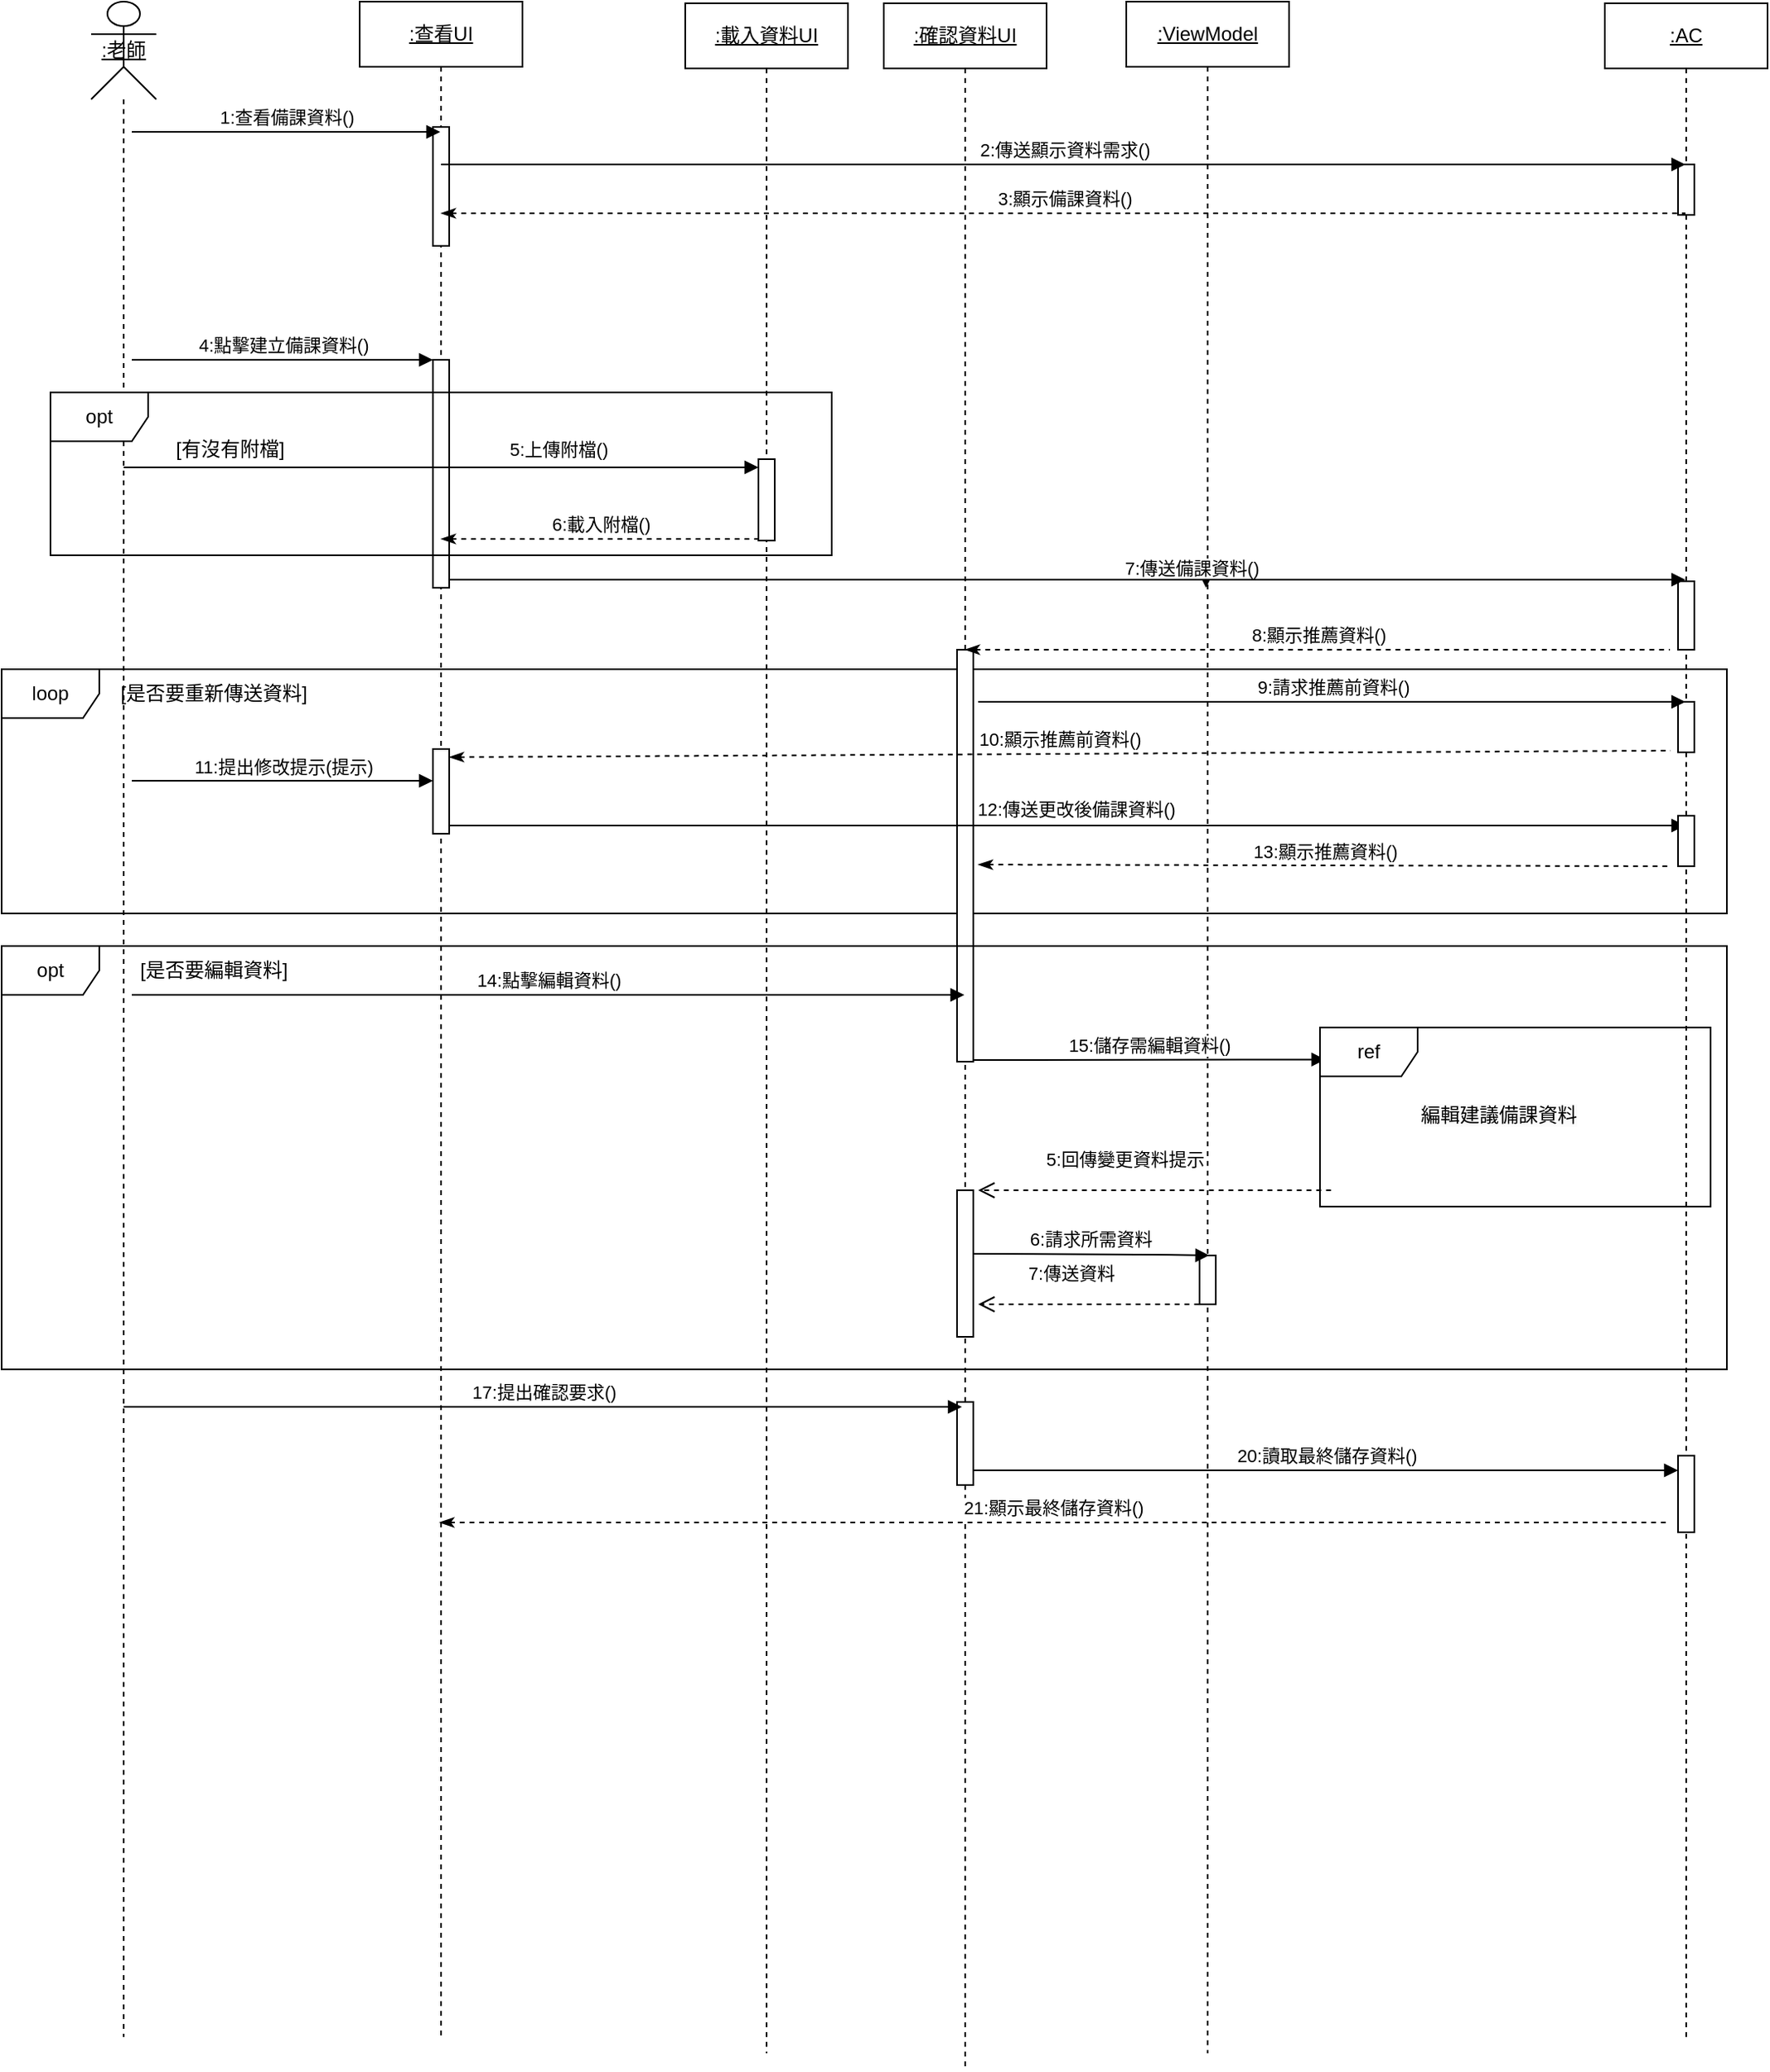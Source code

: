 <mxfile version="26.0.3">
  <diagram name="第 1 页" id="O-JAYGMxtfNgu9QWobxc">
    <mxGraphModel dx="4434" dy="637" grid="1" gridSize="10" guides="1" tooltips="1" connect="1" arrows="1" fold="1" page="1" pageScale="1" pageWidth="3300" pageHeight="4681" math="0" shadow="0">
      <root>
        <mxCell id="0" />
        <mxCell id="1" parent="0" />
        <mxCell id="cSUb0s7sQzvSsTjn1v_9-36" value="loop" style="shape=umlFrame;whiteSpace=wrap;html=1;pointerEvents=0;" parent="1" vertex="1">
          <mxGeometry x="-40" y="440" width="1060" height="150" as="geometry" />
        </mxCell>
        <mxCell id="cSUb0s7sQzvSsTjn1v_9-1" value="&lt;u&gt;:老師&lt;/u&gt;" style="shape=umlLifeline;perimeter=lifelinePerimeter;whiteSpace=wrap;html=1;container=1;dropTarget=0;collapsible=0;recursiveResize=0;outlineConnect=0;portConstraint=eastwest;newEdgeStyle={&quot;curved&quot;:0,&quot;rounded&quot;:0};participant=umlActor;size=60;" parent="1" vertex="1">
          <mxGeometry x="15" y="30" width="40" height="1250" as="geometry" />
        </mxCell>
        <mxCell id="cSUb0s7sQzvSsTjn1v_9-2" value="&lt;u&gt;:查看UI&lt;/u&gt;" style="shape=umlLifeline;perimeter=lifelinePerimeter;whiteSpace=wrap;html=1;container=1;dropTarget=0;collapsible=0;recursiveResize=0;outlineConnect=0;portConstraint=eastwest;newEdgeStyle={&quot;curved&quot;:0,&quot;rounded&quot;:0};" parent="1" vertex="1">
          <mxGeometry x="180" y="30" width="100" height="1250" as="geometry" />
        </mxCell>
        <mxCell id="cSUb0s7sQzvSsTjn1v_9-3" value="" style="html=1;points=[[0,0,0,0,5],[0,1,0,0,-5],[1,0,0,0,5],[1,1,0,0,-5]];perimeter=orthogonalPerimeter;outlineConnect=0;targetShapes=umlLifeline;portConstraint=eastwest;newEdgeStyle={&quot;curved&quot;:0,&quot;rounded&quot;:0};" parent="cSUb0s7sQzvSsTjn1v_9-2" vertex="1">
          <mxGeometry x="45" y="77" width="10" height="73" as="geometry" />
        </mxCell>
        <mxCell id="cSUb0s7sQzvSsTjn1v_9-4" value="" style="html=1;points=[[0,0,0,0,5],[0,1,0,0,-5],[1,0,0,0,5],[1,1,0,0,-5]];perimeter=orthogonalPerimeter;outlineConnect=0;targetShapes=umlLifeline;portConstraint=eastwest;newEdgeStyle={&quot;curved&quot;:0,&quot;rounded&quot;:0};" parent="cSUb0s7sQzvSsTjn1v_9-2" vertex="1">
          <mxGeometry x="45" y="220" width="10" height="140" as="geometry" />
        </mxCell>
        <mxCell id="cSUb0s7sQzvSsTjn1v_9-8" value="&lt;u&gt;:確認資料UI&lt;/u&gt;" style="shape=umlLifeline;perimeter=lifelinePerimeter;whiteSpace=wrap;html=1;container=1;dropTarget=0;collapsible=0;recursiveResize=0;outlineConnect=0;portConstraint=eastwest;newEdgeStyle={&quot;curved&quot;:0,&quot;rounded&quot;:0};" parent="1" vertex="1">
          <mxGeometry x="502" y="31" width="100" height="1269" as="geometry" />
        </mxCell>
        <mxCell id="cSUb0s7sQzvSsTjn1v_9-9" value="" style="html=1;points=[[0,0,0,0,5],[0,1,0,0,-5],[1,0,0,0,5],[1,1,0,0,-5]];perimeter=orthogonalPerimeter;outlineConnect=0;targetShapes=umlLifeline;portConstraint=eastwest;newEdgeStyle={&quot;curved&quot;:0,&quot;rounded&quot;:0};" parent="cSUb0s7sQzvSsTjn1v_9-8" vertex="1">
          <mxGeometry x="45" y="397" width="10" height="253" as="geometry" />
        </mxCell>
        <mxCell id="cSUb0s7sQzvSsTjn1v_9-5" value="" style="html=1;points=[[0,0,0,0,5],[0,1,0,0,-5],[1,0,0,0,5],[1,1,0,0,-5]];perimeter=orthogonalPerimeter;outlineConnect=0;targetShapes=umlLifeline;portConstraint=eastwest;newEdgeStyle={&quot;curved&quot;:0,&quot;rounded&quot;:0};" parent="cSUb0s7sQzvSsTjn1v_9-8" vertex="1">
          <mxGeometry x="45" y="859" width="10" height="51" as="geometry" />
        </mxCell>
        <mxCell id="cSUb0s7sQzvSsTjn1v_9-13" value="&lt;u&gt;:ViewModel&lt;/u&gt;" style="shape=umlLifeline;perimeter=lifelinePerimeter;whiteSpace=wrap;html=1;container=1;dropTarget=0;collapsible=0;recursiveResize=0;outlineConnect=0;portConstraint=eastwest;newEdgeStyle={&quot;curved&quot;:0,&quot;rounded&quot;:0};" parent="1" vertex="1">
          <mxGeometry x="651" y="30" width="100" height="1260" as="geometry" />
        </mxCell>
        <mxCell id="8g71Wzf0L6M2EAba5Yp3-6" value="" style="html=1;points=[[0,0,0,0,5],[0,1,0,0,-5],[1,0,0,0,5],[1,1,0,0,-5]];perimeter=orthogonalPerimeter;outlineConnect=0;targetShapes=umlLifeline;portConstraint=eastwest;newEdgeStyle={&quot;curved&quot;:0,&quot;rounded&quot;:0};" parent="cSUb0s7sQzvSsTjn1v_9-13" vertex="1">
          <mxGeometry x="45" y="770" width="10" height="30" as="geometry" />
        </mxCell>
        <mxCell id="cSUb0s7sQzvSsTjn1v_9-14" value="&lt;u&gt;:AC&lt;/u&gt;" style="shape=umlLifeline;perimeter=lifelinePerimeter;whiteSpace=wrap;html=1;container=1;dropTarget=0;collapsible=0;recursiveResize=0;outlineConnect=0;portConstraint=eastwest;newEdgeStyle={&quot;curved&quot;:0,&quot;rounded&quot;:0};" parent="1" vertex="1">
          <mxGeometry x="945" y="31" width="100" height="1249" as="geometry" />
        </mxCell>
        <mxCell id="cSUb0s7sQzvSsTjn1v_9-15" value="" style="html=1;points=[[0,0,0,0,5],[0,1,0,0,-5],[1,0,0,0,5],[1,1,0,0,-5]];perimeter=orthogonalPerimeter;outlineConnect=0;targetShapes=umlLifeline;portConstraint=eastwest;newEdgeStyle={&quot;curved&quot;:0,&quot;rounded&quot;:0};" parent="cSUb0s7sQzvSsTjn1v_9-14" vertex="1">
          <mxGeometry x="45" y="99" width="10" height="31" as="geometry" />
        </mxCell>
        <mxCell id="cSUb0s7sQzvSsTjn1v_9-16" value="" style="html=1;points=[[0,0,0,0,5],[0,1,0,0,-5],[1,0,0,0,5],[1,1,0,0,-5]];perimeter=orthogonalPerimeter;outlineConnect=0;targetShapes=umlLifeline;portConstraint=eastwest;newEdgeStyle={&quot;curved&quot;:0,&quot;rounded&quot;:0};" parent="cSUb0s7sQzvSsTjn1v_9-14" vertex="1">
          <mxGeometry x="45" y="429" width="10" height="31" as="geometry" />
        </mxCell>
        <mxCell id="cSUb0s7sQzvSsTjn1v_9-17" value="" style="html=1;points=[[0,0,0,0,5],[0,1,0,0,-5],[1,0,0,0,5],[1,1,0,0,-5]];perimeter=orthogonalPerimeter;outlineConnect=0;targetShapes=umlLifeline;portConstraint=eastwest;newEdgeStyle={&quot;curved&quot;:0,&quot;rounded&quot;:0};" parent="cSUb0s7sQzvSsTjn1v_9-14" vertex="1">
          <mxGeometry x="45" y="355" width="10" height="42" as="geometry" />
        </mxCell>
        <mxCell id="cSUb0s7sQzvSsTjn1v_9-20" value="1:查看備課資料()" style="html=1;verticalAlign=bottom;endArrow=block;curved=0;rounded=0;" parent="1" target="cSUb0s7sQzvSsTjn1v_9-2" edge="1">
          <mxGeometry width="80" relative="1" as="geometry">
            <mxPoint x="40" y="110" as="sourcePoint" />
            <mxPoint x="120" y="110" as="targetPoint" />
          </mxGeometry>
        </mxCell>
        <mxCell id="cSUb0s7sQzvSsTjn1v_9-21" value="2:傳送顯示資料需求()" style="html=1;verticalAlign=bottom;endArrow=block;curved=0;rounded=0;" parent="1" target="cSUb0s7sQzvSsTjn1v_9-14" edge="1">
          <mxGeometry width="80" relative="1" as="geometry">
            <mxPoint x="230" y="130" as="sourcePoint" />
            <mxPoint x="287" y="130" as="targetPoint" />
          </mxGeometry>
        </mxCell>
        <mxCell id="cSUb0s7sQzvSsTjn1v_9-22" value="3:顯示備課資料()" style="html=1;verticalAlign=bottom;endArrow=none;curved=0;rounded=0;startArrow=classicThin;startFill=1;endFill=0;dashed=1;" parent="1" target="cSUb0s7sQzvSsTjn1v_9-14" edge="1">
          <mxGeometry width="80" relative="1" as="geometry">
            <mxPoint x="230" y="160" as="sourcePoint" />
            <mxPoint x="877" y="160" as="targetPoint" />
          </mxGeometry>
        </mxCell>
        <mxCell id="cSUb0s7sQzvSsTjn1v_9-23" value="4:點擊建立備課資料()" style="html=1;verticalAlign=bottom;endArrow=block;curved=0;rounded=0;" parent="1" target="cSUb0s7sQzvSsTjn1v_9-4" edge="1">
          <mxGeometry width="80" relative="1" as="geometry">
            <mxPoint x="40" y="250" as="sourcePoint" />
            <mxPoint x="160" y="250" as="targetPoint" />
          </mxGeometry>
        </mxCell>
        <mxCell id="cSUb0s7sQzvSsTjn1v_9-26" value="&lt;u&gt;:載入資料UI&lt;/u&gt;" style="shape=umlLifeline;perimeter=lifelinePerimeter;whiteSpace=wrap;html=1;container=1;dropTarget=0;collapsible=0;recursiveResize=0;outlineConnect=0;portConstraint=eastwest;newEdgeStyle={&quot;curved&quot;:0,&quot;rounded&quot;:0};" parent="1" vertex="1">
          <mxGeometry x="380" y="31" width="100" height="1259" as="geometry" />
        </mxCell>
        <mxCell id="cSUb0s7sQzvSsTjn1v_9-27" value="" style="html=1;points=[[0,0,0,0,5],[0,1,0,0,-5],[1,0,0,0,5],[1,1,0,0,-5]];perimeter=orthogonalPerimeter;outlineConnect=0;targetShapes=umlLifeline;portConstraint=eastwest;newEdgeStyle={&quot;curved&quot;:0,&quot;rounded&quot;:0};" parent="cSUb0s7sQzvSsTjn1v_9-26" vertex="1">
          <mxGeometry x="45" y="280" width="10" height="50" as="geometry" />
        </mxCell>
        <mxCell id="cSUb0s7sQzvSsTjn1v_9-28" value="opt" style="shape=umlFrame;whiteSpace=wrap;html=1;pointerEvents=0;" parent="1" vertex="1">
          <mxGeometry x="-10" y="270" width="480" height="100" as="geometry" />
        </mxCell>
        <mxCell id="cSUb0s7sQzvSsTjn1v_9-29" value="[有沒有附檔]" style="text;html=1;align=center;verticalAlign=middle;resizable=0;points=[];autosize=1;strokeColor=none;fillColor=none;" parent="1" vertex="1">
          <mxGeometry x="55" y="290" width="90" height="30" as="geometry" />
        </mxCell>
        <mxCell id="cSUb0s7sQzvSsTjn1v_9-30" value="&lt;div&gt;&lt;br&gt;&lt;/div&gt;&lt;div&gt;&lt;br&gt;&lt;/div&gt;" style="html=1;verticalAlign=bottom;endArrow=block;curved=0;rounded=0;entryX=0;entryY=0;entryDx=0;entryDy=5;entryPerimeter=0;" parent="1" source="cSUb0s7sQzvSsTjn1v_9-1" target="cSUb0s7sQzvSsTjn1v_9-27" edge="1">
          <mxGeometry width="80" relative="1" as="geometry">
            <mxPoint x="80" y="310" as="sourcePoint" />
            <mxPoint x="370" y="310" as="targetPoint" />
          </mxGeometry>
        </mxCell>
        <mxCell id="cSUb0s7sQzvSsTjn1v_9-31" value="5:上傳附檔()" style="edgeLabel;html=1;align=center;verticalAlign=middle;resizable=0;points=[];" parent="cSUb0s7sQzvSsTjn1v_9-30" vertex="1" connectable="0">
          <mxGeometry x="-0.101" y="3" relative="1" as="geometry">
            <mxPoint x="91" y="-8" as="offset" />
          </mxGeometry>
        </mxCell>
        <mxCell id="cSUb0s7sQzvSsTjn1v_9-33" value="" style="html=1;verticalAlign=bottom;endArrow=block;curved=0;rounded=0;" parent="1" edge="1">
          <mxGeometry width="80" relative="1" as="geometry">
            <mxPoint x="700" y="386" as="sourcePoint" />
            <mxPoint x="700" y="390" as="targetPoint" />
          </mxGeometry>
        </mxCell>
        <mxCell id="cSUb0s7sQzvSsTjn1v_9-34" value="7:傳送備課資料()" style="edgeLabel;html=1;align=center;verticalAlign=middle;resizable=0;points=[];" parent="cSUb0s7sQzvSsTjn1v_9-33" vertex="1" connectable="0">
          <mxGeometry x="0.038" relative="1" as="geometry">
            <mxPoint x="-9" y="-10" as="offset" />
          </mxGeometry>
        </mxCell>
        <mxCell id="cSUb0s7sQzvSsTjn1v_9-35" value="8:顯示推薦資料()" style="html=1;verticalAlign=bottom;endArrow=none;curved=0;rounded=0;startArrow=classicThin;startFill=1;endFill=0;dashed=1;" parent="1" source="cSUb0s7sQzvSsTjn1v_9-8" edge="1">
          <mxGeometry x="0.003" width="80" relative="1" as="geometry">
            <mxPoint x="696.5" y="428" as="sourcePoint" />
            <mxPoint x="985" y="428" as="targetPoint" />
            <mxPoint as="offset" />
          </mxGeometry>
        </mxCell>
        <mxCell id="cSUb0s7sQzvSsTjn1v_9-37" value="9:請求推薦前資料()" style="html=1;verticalAlign=bottom;endArrow=block;curved=0;rounded=0;" parent="1" target="cSUb0s7sQzvSsTjn1v_9-14" edge="1">
          <mxGeometry width="80" relative="1" as="geometry">
            <mxPoint x="560" y="460" as="sourcePoint" />
            <mxPoint x="640" y="460" as="targetPoint" />
          </mxGeometry>
        </mxCell>
        <mxCell id="cSUb0s7sQzvSsTjn1v_9-38" value="10:顯示推薦前資料()" style="html=1;verticalAlign=bottom;endArrow=none;curved=0;rounded=0;startArrow=classicThin;startFill=1;endFill=0;dashed=1;exitX=1;exitY=0;exitDx=0;exitDy=5;exitPerimeter=0;" parent="1" source="cSUb0s7sQzvSsTjn1v_9-39" edge="1">
          <mxGeometry width="80" relative="1" as="geometry">
            <mxPoint x="450" y="490" as="sourcePoint" />
            <mxPoint x="985.5" y="490" as="targetPoint" />
          </mxGeometry>
        </mxCell>
        <mxCell id="cSUb0s7sQzvSsTjn1v_9-39" value="" style="html=1;points=[[0,0,0,0,5],[0,1,0,0,-5],[1,0,0,0,5],[1,1,0,0,-5]];perimeter=orthogonalPerimeter;outlineConnect=0;targetShapes=umlLifeline;portConstraint=eastwest;newEdgeStyle={&quot;curved&quot;:0,&quot;rounded&quot;:0};" parent="1" vertex="1">
          <mxGeometry x="225" y="489" width="10" height="52" as="geometry" />
        </mxCell>
        <mxCell id="cSUb0s7sQzvSsTjn1v_9-40" value="" style="html=1;verticalAlign=bottom;endArrow=block;curved=0;rounded=0;exitX=1;exitY=1;exitDx=0;exitDy=-5;exitPerimeter=0;" parent="1" source="cSUb0s7sQzvSsTjn1v_9-39" target="cSUb0s7sQzvSsTjn1v_9-14" edge="1">
          <mxGeometry width="80" relative="1" as="geometry">
            <mxPoint x="305" y="530" as="sourcePoint" />
            <mxPoint x="843" y="530" as="targetPoint" />
          </mxGeometry>
        </mxCell>
        <mxCell id="cSUb0s7sQzvSsTjn1v_9-41" value="12:傳送更改後備課資料()" style="edgeLabel;html=1;align=center;verticalAlign=middle;resizable=0;points=[];" parent="cSUb0s7sQzvSsTjn1v_9-40" vertex="1" connectable="0">
          <mxGeometry x="0.038" relative="1" as="geometry">
            <mxPoint x="-9" y="-10" as="offset" />
          </mxGeometry>
        </mxCell>
        <mxCell id="cSUb0s7sQzvSsTjn1v_9-42" value="[是否要重新傳送資料]" style="text;html=1;align=center;verticalAlign=middle;resizable=0;points=[];autosize=1;strokeColor=none;fillColor=none;" parent="1" vertex="1">
          <mxGeometry x="20" y="440" width="140" height="30" as="geometry" />
        </mxCell>
        <mxCell id="cSUb0s7sQzvSsTjn1v_9-43" value="11:提出修改提示(提示)" style="html=1;verticalAlign=bottom;endArrow=block;curved=0;rounded=0;" parent="1" target="cSUb0s7sQzvSsTjn1v_9-39" edge="1">
          <mxGeometry width="80" relative="1" as="geometry">
            <mxPoint x="40" y="508.5" as="sourcePoint" />
            <mxPoint x="140" y="509" as="targetPoint" />
          </mxGeometry>
        </mxCell>
        <mxCell id="cSUb0s7sQzvSsTjn1v_9-44" value="" style="html=1;points=[[0,0,0,0,5],[0,1,0,0,-5],[1,0,0,0,5],[1,1,0,0,-5]];perimeter=orthogonalPerimeter;outlineConnect=0;targetShapes=umlLifeline;portConstraint=eastwest;newEdgeStyle={&quot;curved&quot;:0,&quot;rounded&quot;:0};" parent="1" vertex="1">
          <mxGeometry x="990" y="530" width="10" height="31" as="geometry" />
        </mxCell>
        <mxCell id="cSUb0s7sQzvSsTjn1v_9-45" value="13:顯示推薦資料()" style="html=1;verticalAlign=bottom;endArrow=none;curved=0;rounded=0;startArrow=classicThin;startFill=1;endFill=0;dashed=1;" parent="1" edge="1">
          <mxGeometry width="80" relative="1" as="geometry">
            <mxPoint x="560" y="560" as="sourcePoint" />
            <mxPoint x="985.5" y="561" as="targetPoint" />
          </mxGeometry>
        </mxCell>
        <mxCell id="cSUb0s7sQzvSsTjn1v_9-46" value="opt" style="shape=umlFrame;whiteSpace=wrap;html=1;pointerEvents=0;" parent="1" vertex="1">
          <mxGeometry x="-40" y="610" width="1060" height="260" as="geometry" />
        </mxCell>
        <mxCell id="cSUb0s7sQzvSsTjn1v_9-47" value="[是否要編輯資料]" style="text;html=1;align=center;verticalAlign=middle;resizable=0;points=[];autosize=1;strokeColor=none;fillColor=none;" parent="1" vertex="1">
          <mxGeometry x="35" y="610" width="110" height="30" as="geometry" />
        </mxCell>
        <mxCell id="cSUb0s7sQzvSsTjn1v_9-50" value="" style="html=1;verticalAlign=bottom;endArrow=block;curved=0;rounded=0;exitX=1;exitY=1;exitDx=0;exitDy=-5;exitPerimeter=0;" parent="1" source="cSUb0s7sQzvSsTjn1v_9-4" target="cSUb0s7sQzvSsTjn1v_9-14" edge="1">
          <mxGeometry width="80" relative="1" as="geometry">
            <mxPoint x="300" y="390" as="sourcePoint" />
            <mxPoint x="696" y="390" as="targetPoint" />
          </mxGeometry>
        </mxCell>
        <mxCell id="cSUb0s7sQzvSsTjn1v_9-51" value="14:點擊編輯資料()" style="html=1;verticalAlign=bottom;endArrow=block;curved=0;rounded=0;" parent="1" edge="1">
          <mxGeometry x="0.001" width="80" relative="1" as="geometry">
            <mxPoint x="40" y="640" as="sourcePoint" />
            <mxPoint x="551.5" y="640" as="targetPoint" />
            <mxPoint as="offset" />
          </mxGeometry>
        </mxCell>
        <mxCell id="cSUb0s7sQzvSsTjn1v_9-62" value="" style="html=1;points=[[0,0,0,0,5],[0,1,0,0,-5],[1,0,0,0,5],[1,1,0,0,-5]];perimeter=orthogonalPerimeter;outlineConnect=0;targetShapes=umlLifeline;portConstraint=eastwest;newEdgeStyle={&quot;curved&quot;:0,&quot;rounded&quot;:0};" parent="1" vertex="1">
          <mxGeometry x="547" y="760" width="10" height="90" as="geometry" />
        </mxCell>
        <mxCell id="GXKdgMsnnEw2hDHPbhKI-5" value="" style="html=1;points=[[0,0,0,0,5],[0,1,0,0,-5],[1,0,0,0,5],[1,1,0,0,-5]];perimeter=orthogonalPerimeter;outlineConnect=0;targetShapes=umlLifeline;portConstraint=eastwest;newEdgeStyle={&quot;curved&quot;:0,&quot;rounded&quot;:0};" parent="1" vertex="1">
          <mxGeometry x="990" y="923" width="10" height="47" as="geometry" />
        </mxCell>
        <mxCell id="cSUb0s7sQzvSsTjn1v_9-67" value="15:儲存需編輯資料()" style="html=1;verticalAlign=bottom;endArrow=block;curved=0;rounded=0;entryX=0.014;entryY=0.179;entryDx=0;entryDy=0;entryPerimeter=0;" parent="1" target="cSUb0s7sQzvSsTjn1v_9-69" edge="1">
          <mxGeometry width="80" relative="1" as="geometry">
            <mxPoint x="557" y="680" as="sourcePoint" />
            <mxPoint x="650" y="680" as="targetPoint" />
          </mxGeometry>
        </mxCell>
        <mxCell id="cSUb0s7sQzvSsTjn1v_9-69" value="ref" style="shape=umlFrame;whiteSpace=wrap;html=1;pointerEvents=0;" parent="1" vertex="1">
          <mxGeometry x="770" y="660" width="240" height="110" as="geometry" />
        </mxCell>
        <mxCell id="cSUb0s7sQzvSsTjn1v_9-70" value="&lt;span style=&quot;color: rgb(0, 0, 0); font-family: Helvetica; font-size: 12px; font-style: normal; font-variant-ligatures: normal; font-variant-caps: normal; font-weight: 400; letter-spacing: normal; orphans: 2; text-align: center; text-indent: 0px; text-transform: none; widows: 2; word-spacing: 0px; -webkit-text-stroke-width: 0px; white-space: normal; background-color: rgb(251, 251, 251); text-decoration-thickness: initial; text-decoration-style: initial; text-decoration-color: initial; display: inline !important; float: none;&quot;&gt;編輯建議備課資料&lt;/span&gt;" style="text;whiteSpace=wrap;html=1;" parent="1" vertex="1">
          <mxGeometry x="830" y="700" width="130" height="40" as="geometry" />
        </mxCell>
        <mxCell id="cSUb0s7sQzvSsTjn1v_9-63" value="17:提出確認要求()" style="html=1;verticalAlign=bottom;endArrow=block;curved=0;rounded=0;" parent="1" edge="1">
          <mxGeometry width="80" relative="1" as="geometry">
            <mxPoint x="35" y="893" as="sourcePoint" />
            <mxPoint x="550" y="893" as="targetPoint" />
          </mxGeometry>
        </mxCell>
        <mxCell id="GXKdgMsnnEw2hDHPbhKI-6" value="21:顯示最終儲存資料()" style="html=1;verticalAlign=bottom;endArrow=none;curved=0;rounded=0;startArrow=classicThin;startFill=1;endFill=0;dashed=1;" parent="1" edge="1">
          <mxGeometry width="80" relative="1" as="geometry">
            <mxPoint x="229.071" y="964" as="sourcePoint" />
            <mxPoint x="982.5" y="964" as="targetPoint" />
          </mxGeometry>
        </mxCell>
        <mxCell id="GXKdgMsnnEw2hDHPbhKI-15" value="20:讀取最終儲存資料()" style="html=1;verticalAlign=bottom;endArrow=block;curved=0;rounded=0;" parent="1" edge="1">
          <mxGeometry x="0.002" width="80" relative="1" as="geometry">
            <mxPoint x="557" y="932" as="sourcePoint" />
            <mxPoint x="990" y="932" as="targetPoint" />
            <mxPoint as="offset" />
          </mxGeometry>
        </mxCell>
        <mxCell id="2" value="6:載入附檔()" style="html=1;verticalAlign=bottom;endArrow=none;curved=0;rounded=0;startArrow=classicThin;startFill=1;endFill=0;dashed=1;" parent="1" target="cSUb0s7sQzvSsTjn1v_9-27" edge="1">
          <mxGeometry width="80" relative="1" as="geometry">
            <mxPoint x="230" y="360" as="sourcePoint" />
            <mxPoint x="420" y="360" as="targetPoint" />
          </mxGeometry>
        </mxCell>
        <mxCell id="8g71Wzf0L6M2EAba5Yp3-3" value="6:請求所需資料" style="html=1;verticalAlign=bottom;startArrow=none;startFill=0;endArrow=block;startSize=8;" parent="1" edge="1">
          <mxGeometry width="60" relative="1" as="geometry">
            <mxPoint x="557" y="799" as="sourcePoint" />
            <mxPoint x="702" y="800" as="targetPoint" />
            <Array as="points">
              <mxPoint x="667.5" y="799.54" />
            </Array>
          </mxGeometry>
        </mxCell>
        <mxCell id="8g71Wzf0L6M2EAba5Yp3-4" value="7:傳送資料" style="html=1;verticalAlign=bottom;endArrow=open;dashed=1;endSize=8;" parent="1" edge="1">
          <mxGeometry x="0.167" y="-10" relative="1" as="geometry">
            <mxPoint x="695.75" y="830" as="sourcePoint" />
            <mxPoint x="560" y="830" as="targetPoint" />
            <Array as="points" />
            <mxPoint as="offset" />
          </mxGeometry>
        </mxCell>
        <mxCell id="8g71Wzf0L6M2EAba5Yp3-5" value="5:回傳變更資料提示" style="html=1;verticalAlign=bottom;endArrow=open;dashed=1;endSize=8;" parent="1" edge="1">
          <mxGeometry x="0.167" y="-10" relative="1" as="geometry">
            <mxPoint x="776.75" y="760" as="sourcePoint" />
            <mxPoint x="560" y="760" as="targetPoint" />
            <Array as="points" />
            <mxPoint as="offset" />
          </mxGeometry>
        </mxCell>
      </root>
    </mxGraphModel>
  </diagram>
</mxfile>
